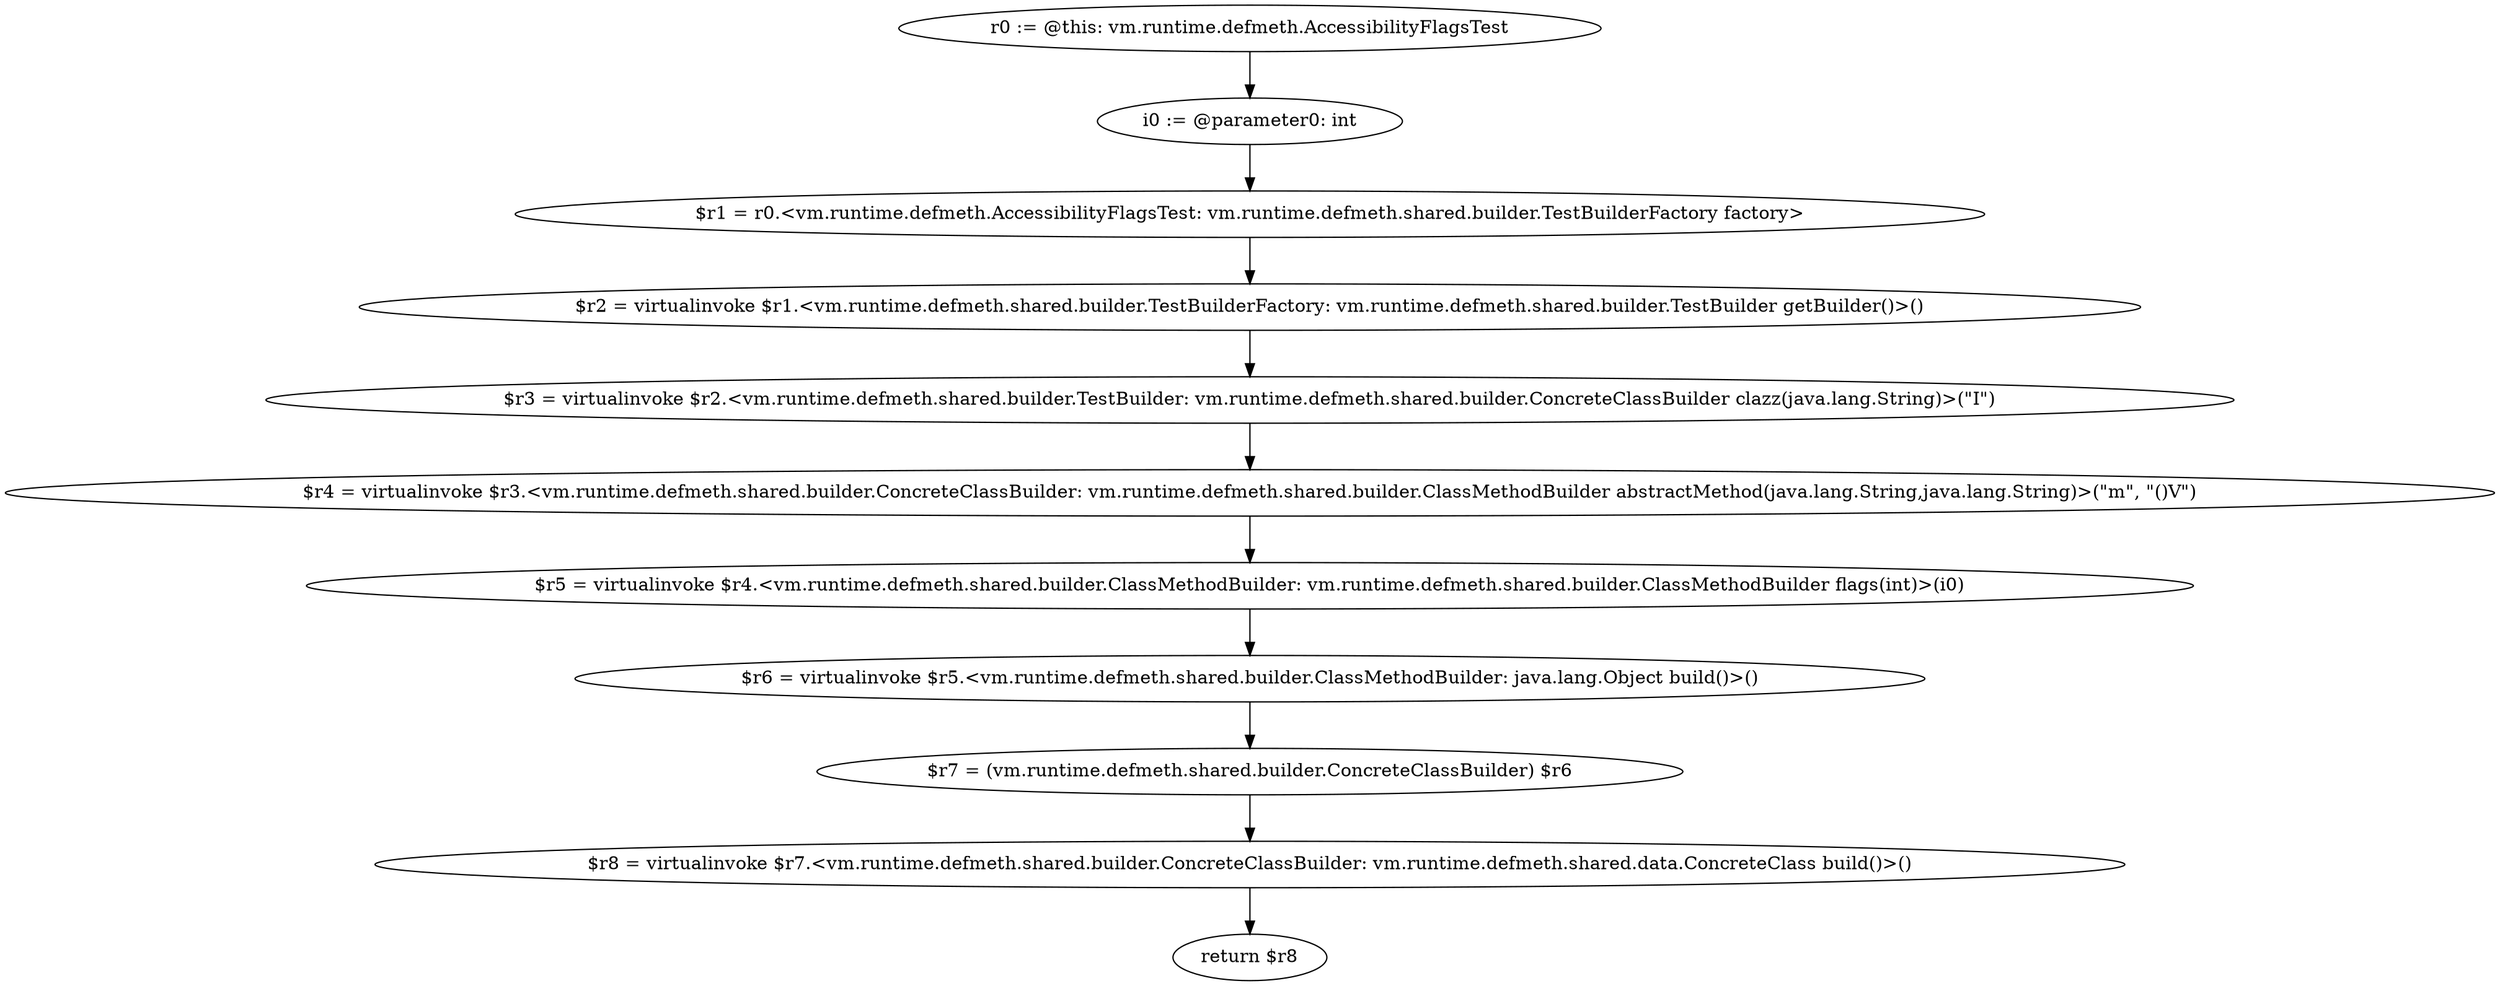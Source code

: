 digraph "unitGraph" {
    "r0 := @this: vm.runtime.defmeth.AccessibilityFlagsTest"
    "i0 := @parameter0: int"
    "$r1 = r0.<vm.runtime.defmeth.AccessibilityFlagsTest: vm.runtime.defmeth.shared.builder.TestBuilderFactory factory>"
    "$r2 = virtualinvoke $r1.<vm.runtime.defmeth.shared.builder.TestBuilderFactory: vm.runtime.defmeth.shared.builder.TestBuilder getBuilder()>()"
    "$r3 = virtualinvoke $r2.<vm.runtime.defmeth.shared.builder.TestBuilder: vm.runtime.defmeth.shared.builder.ConcreteClassBuilder clazz(java.lang.String)>(\"I\")"
    "$r4 = virtualinvoke $r3.<vm.runtime.defmeth.shared.builder.ConcreteClassBuilder: vm.runtime.defmeth.shared.builder.ClassMethodBuilder abstractMethod(java.lang.String,java.lang.String)>(\"m\", \"()V\")"
    "$r5 = virtualinvoke $r4.<vm.runtime.defmeth.shared.builder.ClassMethodBuilder: vm.runtime.defmeth.shared.builder.ClassMethodBuilder flags(int)>(i0)"
    "$r6 = virtualinvoke $r5.<vm.runtime.defmeth.shared.builder.ClassMethodBuilder: java.lang.Object build()>()"
    "$r7 = (vm.runtime.defmeth.shared.builder.ConcreteClassBuilder) $r6"
    "$r8 = virtualinvoke $r7.<vm.runtime.defmeth.shared.builder.ConcreteClassBuilder: vm.runtime.defmeth.shared.data.ConcreteClass build()>()"
    "return $r8"
    "r0 := @this: vm.runtime.defmeth.AccessibilityFlagsTest"->"i0 := @parameter0: int";
    "i0 := @parameter0: int"->"$r1 = r0.<vm.runtime.defmeth.AccessibilityFlagsTest: vm.runtime.defmeth.shared.builder.TestBuilderFactory factory>";
    "$r1 = r0.<vm.runtime.defmeth.AccessibilityFlagsTest: vm.runtime.defmeth.shared.builder.TestBuilderFactory factory>"->"$r2 = virtualinvoke $r1.<vm.runtime.defmeth.shared.builder.TestBuilderFactory: vm.runtime.defmeth.shared.builder.TestBuilder getBuilder()>()";
    "$r2 = virtualinvoke $r1.<vm.runtime.defmeth.shared.builder.TestBuilderFactory: vm.runtime.defmeth.shared.builder.TestBuilder getBuilder()>()"->"$r3 = virtualinvoke $r2.<vm.runtime.defmeth.shared.builder.TestBuilder: vm.runtime.defmeth.shared.builder.ConcreteClassBuilder clazz(java.lang.String)>(\"I\")";
    "$r3 = virtualinvoke $r2.<vm.runtime.defmeth.shared.builder.TestBuilder: vm.runtime.defmeth.shared.builder.ConcreteClassBuilder clazz(java.lang.String)>(\"I\")"->"$r4 = virtualinvoke $r3.<vm.runtime.defmeth.shared.builder.ConcreteClassBuilder: vm.runtime.defmeth.shared.builder.ClassMethodBuilder abstractMethod(java.lang.String,java.lang.String)>(\"m\", \"()V\")";
    "$r4 = virtualinvoke $r3.<vm.runtime.defmeth.shared.builder.ConcreteClassBuilder: vm.runtime.defmeth.shared.builder.ClassMethodBuilder abstractMethod(java.lang.String,java.lang.String)>(\"m\", \"()V\")"->"$r5 = virtualinvoke $r4.<vm.runtime.defmeth.shared.builder.ClassMethodBuilder: vm.runtime.defmeth.shared.builder.ClassMethodBuilder flags(int)>(i0)";
    "$r5 = virtualinvoke $r4.<vm.runtime.defmeth.shared.builder.ClassMethodBuilder: vm.runtime.defmeth.shared.builder.ClassMethodBuilder flags(int)>(i0)"->"$r6 = virtualinvoke $r5.<vm.runtime.defmeth.shared.builder.ClassMethodBuilder: java.lang.Object build()>()";
    "$r6 = virtualinvoke $r5.<vm.runtime.defmeth.shared.builder.ClassMethodBuilder: java.lang.Object build()>()"->"$r7 = (vm.runtime.defmeth.shared.builder.ConcreteClassBuilder) $r6";
    "$r7 = (vm.runtime.defmeth.shared.builder.ConcreteClassBuilder) $r6"->"$r8 = virtualinvoke $r7.<vm.runtime.defmeth.shared.builder.ConcreteClassBuilder: vm.runtime.defmeth.shared.data.ConcreteClass build()>()";
    "$r8 = virtualinvoke $r7.<vm.runtime.defmeth.shared.builder.ConcreteClassBuilder: vm.runtime.defmeth.shared.data.ConcreteClass build()>()"->"return $r8";
}
